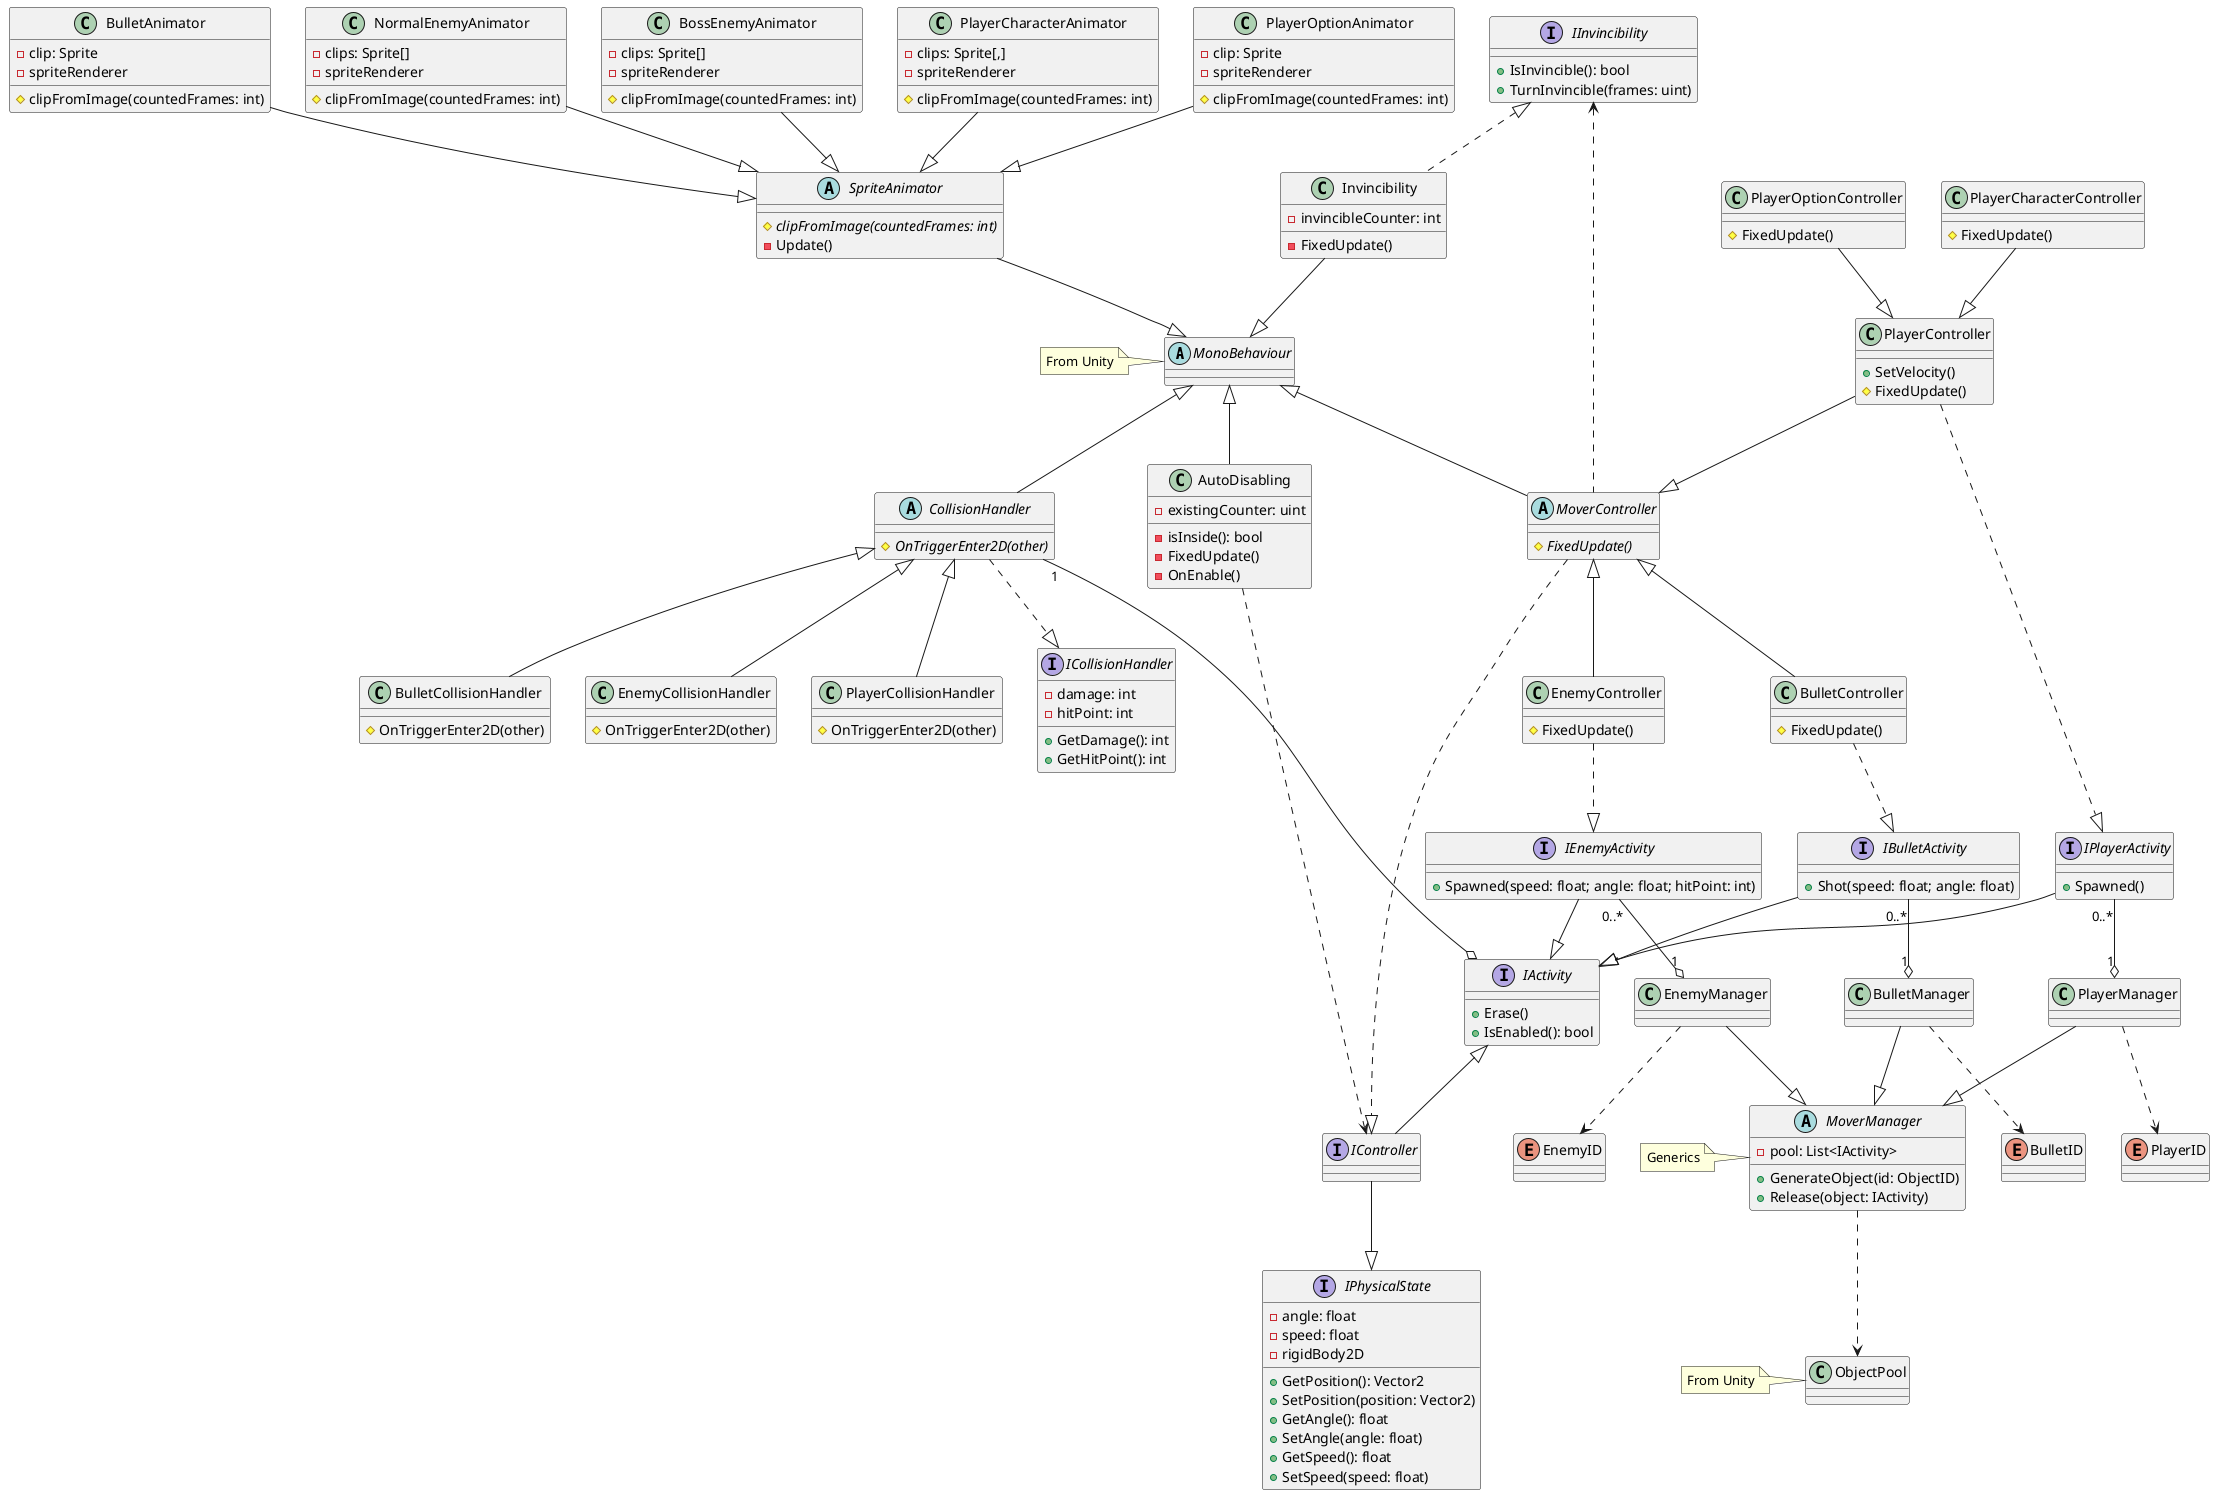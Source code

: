 @startuml classes
abstract MonoBehaviour
note left of MonoBehaviour
    From Unity
end note

interface IActivity {
    +Erase()
    +IsEnabled(): bool
    'IsAlive(): bool
}

interface IBulletActivity {
    +Shot(speed: float; angle: float)
}

interface IEnemyActivity {
    +Spawned(speed: float; angle: float; hitPoint: int)
}

interface IPlayerActivity {
    +Spawned()
}

IBulletActivity --|> IActivity
IEnemyActivity --|> IActivity
IPlayerActivity --|> IActivity

interface IPhysicalState {
    -angle: float
    -speed: float
    -rigidBody2D
    +GetPosition(): Vector2
    +SetPosition(position: Vector2)
    +GetAngle(): float
    +SetAngle(angle: float)
    +GetSpeed(): float
    +SetSpeed(speed: float)
}

class AutoDisabling {
    -existingCounter: uint
    -isInside(): bool
    -FixedUpdate()
    -OnEnable()
}

interface IController

MonoBehaviour <|-- AutoDisabling
IActivity <|-- IController
IController --|> IPhysicalState
AutoDisabling ..> IController

interface IInvincibility {
    +IsInvincible(): bool
    +TurnInvincible(frames: uint)
}

class Invincibility {
    -invincibleCounter: int
    -FixedUpdate()
}

IInvincibility <|.. Invincibility
Invincibility --|> MonoBehaviour
IInvincibility <.. MoverController

interface ICollisionHandler {
    -damage: int
    -hitPoint: int
    +GetDamage(): int
    +GetHitPoint(): int
}

abstract CollisionHandler {
    #{abstract} OnTriggerEnter2D(other)
}

class BulletCollisionHandler {
    #OnTriggerEnter2D(other)
}

class EnemyCollisionHandler {
    #OnTriggerEnter2D(other)
}

class PlayerCollisionHandler {
    #OnTriggerEnter2D(other)
}

MonoBehaviour <|-- CollisionHandler
CollisionHandler ..|> ICollisionHandler
CollisionHandler "1" --o IActivity
CollisionHandler <|-- BulletCollisionHandler
CollisionHandler <|-- EnemyCollisionHandler
CollisionHandler <|-- PlayerCollisionHandler

abstract MoverController {
    #{abstract} FixedUpdate()
}

MonoBehaviour <|-- MoverController
MoverController ..|> IController

class BulletController {
    #FixedUpdate()
}

class EnemyController {
    #FixedUpdate()
}

class PlayerController {
    +SetVelocity()
    #FixedUpdate()
}

MoverController <|-- BulletController
BulletController ..|> IBulletActivity
MoverController <|-- EnemyController
EnemyController ..|> IEnemyActivity
PlayerController --|> MoverController
PlayerController ..|> IPlayerActivity

/'class EnemyBullet
class PlayerBullet

EnemyBullet --|> Bullet
PlayerBullet --|> Bullet

class NormalEnemy
class BossEnemy

NormalEnemy --|> Enemy
BossEnemy --|> Enemy'/

class PlayerCharacterController {
    #FixedUpdate()
}

class PlayerOptionController {
    #FixedUpdate()
}

PlayerOptionController --|> PlayerController
PlayerCharacterController --|> PlayerController

class ObjectPool
note left of ObjectPool
    From Unity
end note

abstract MoverManager {
    -pool: List<IActivity>
    +GenerateObject(id: ObjectID)
    +Release(object: IActivity)
}
note left of MoverManager
    Generics
end note

MoverManager ..> ObjectPool

enum BulletID
class BulletManager

BulletManager ..> BulletID
BulletManager --|> MoverManager
IBulletActivity "0..*" --o "1" BulletManager

enum EnemyID
class EnemyManager

EnemyManager ..> EnemyID
EnemyManager --|> MoverManager
IEnemyActivity "0..*" --o "1" EnemyManager

enum PlayerID
class PlayerManager

PlayerManager ..> PlayerID
PlayerManager --|> MoverManager
IPlayerActivity "0..*" --o "1" PlayerManager

abstract SpriteAnimator {
    #{abstract} clipFromImage(countedFrames: int)
    -Update()
}

class BulletAnimator {
    -clip: Sprite
    -spriteRenderer
    #clipFromImage(countedFrames: int)
}

class NormalEnemyAnimator {
    -clips: Sprite[]
    -spriteRenderer
    #clipFromImage(countedFrames: int)
}

class BossEnemyAnimator {
    -clips: Sprite[]
    -spriteRenderer
    #clipFromImage(countedFrames: int)
}

class PlayerCharacterAnimator {
    -clips: Sprite[,]
    -spriteRenderer
    #clipFromImage(countedFrames: int)
}

class PlayerOptionAnimator {
    -clip: Sprite
    -spriteRenderer
    #clipFromImage(countedFrames: int)
}

BulletAnimator --|> SpriteAnimator
NormalEnemyAnimator --|> SpriteAnimator
BossEnemyAnimator --|> SpriteAnimator
PlayerCharacterAnimator --|> SpriteAnimator
PlayerOptionAnimator --|> SpriteAnimator
SpriteAnimator --|> MonoBehaviour
@enduml